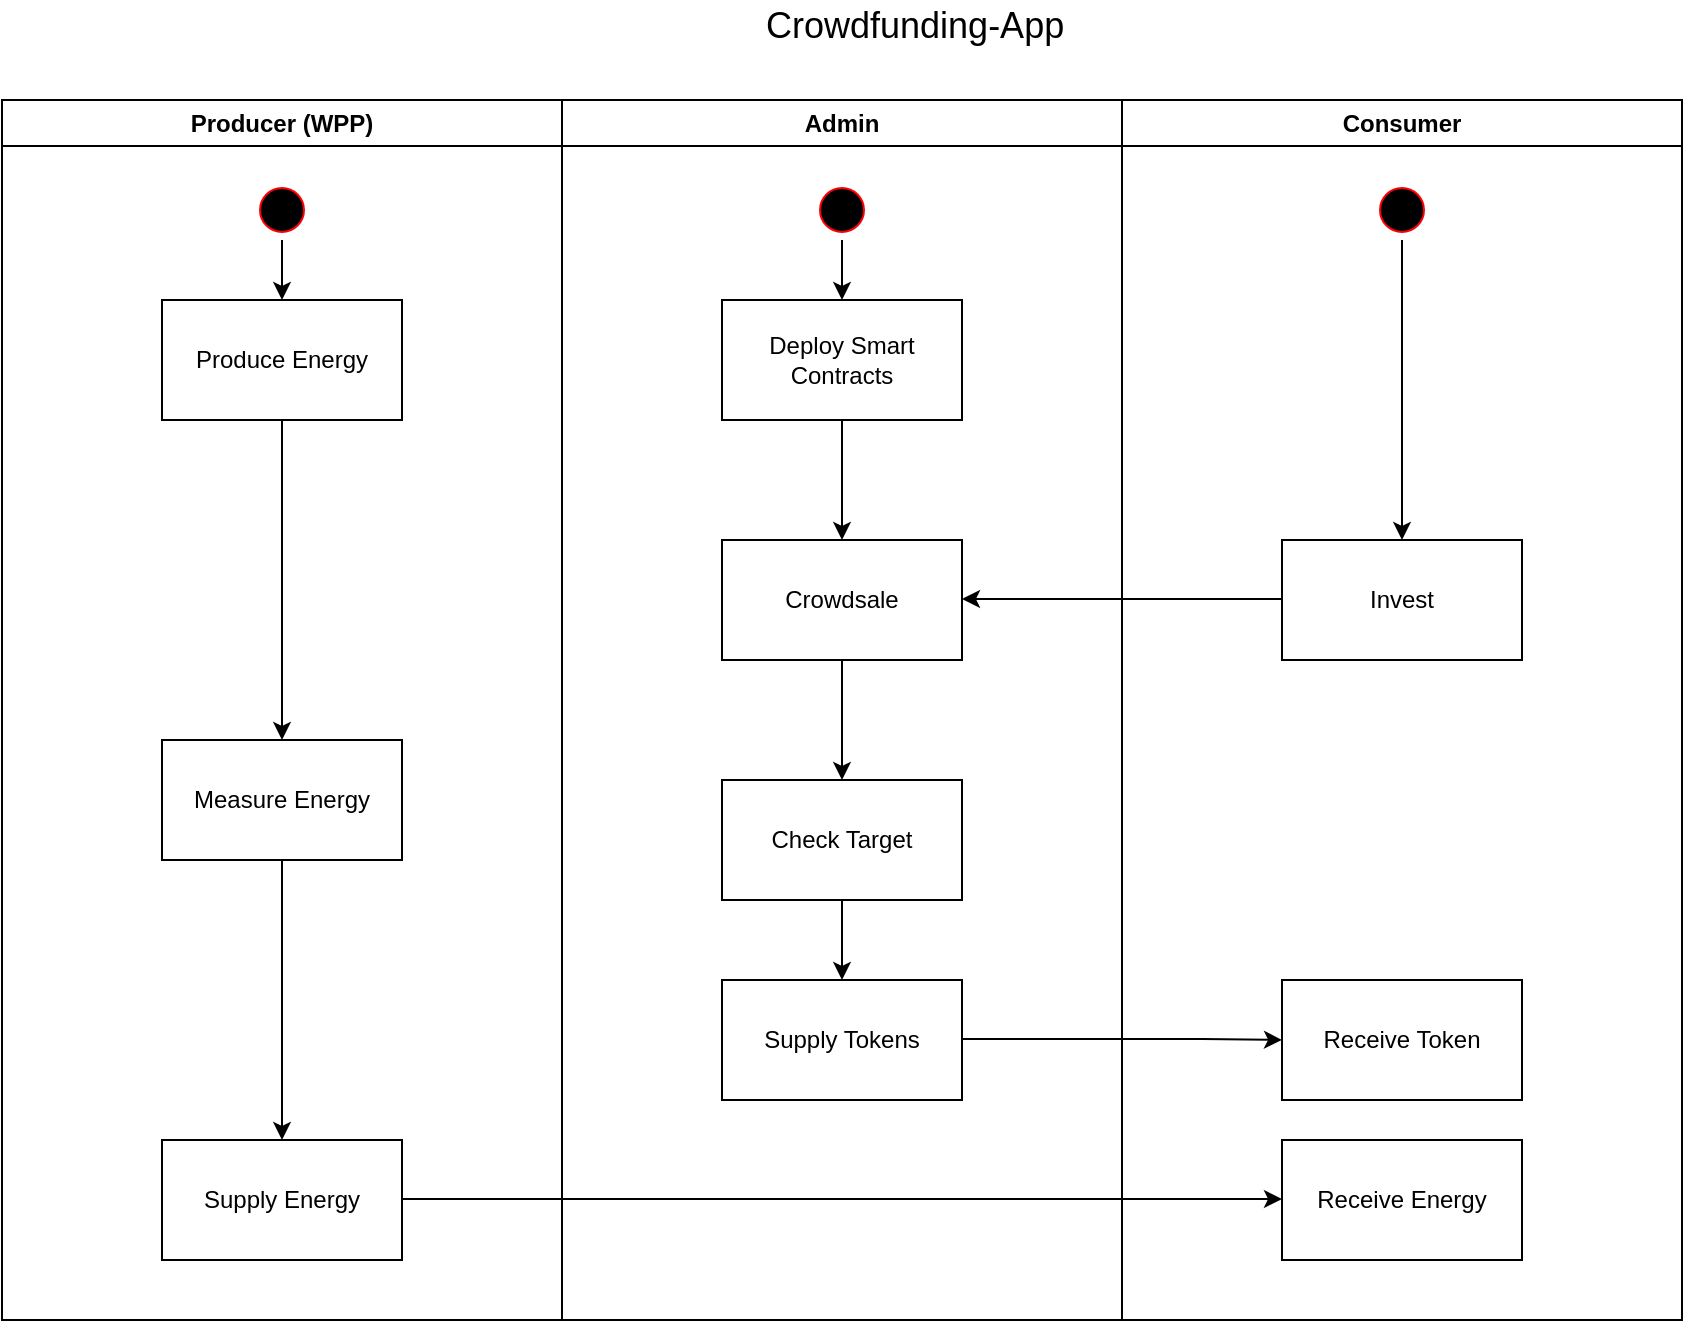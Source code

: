 <mxfile version="12.1.3" type="device" pages="1"><diagram name="Page-1" id="e7e014a7-5840-1c2e-5031-d8a46d1fe8dd"><mxGraphModel dx="1341" dy="723" grid="1" gridSize="10" guides="1" tooltips="1" connect="1" arrows="1" fold="1" page="1" pageScale="1" pageWidth="1169" pageHeight="826" background="#ffffff" math="0" shadow="0"><root><mxCell id="0"/><mxCell id="1" parent="0"/><mxCell id="2" value="Producer (WPP)" style="swimlane;whiteSpace=wrap" parent="1" vertex="1"><mxGeometry x="40" y="110" width="280" height="610" as="geometry"/></mxCell><mxCell id="o9ysMcq0i8DN0u0tIk5_-52" style="edgeStyle=orthogonalEdgeStyle;rounded=0;orthogonalLoop=1;jettySize=auto;html=1;exitX=0.5;exitY=1;exitDx=0;exitDy=0;" parent="2" source="5" target="o9ysMcq0i8DN0u0tIk5_-51" edge="1"><mxGeometry relative="1" as="geometry"/></mxCell><mxCell id="5" value="" style="ellipse;shape=startState;fillColor=#000000;strokeColor=#ff0000;" parent="2" vertex="1"><mxGeometry x="125" y="40" width="30" height="30" as="geometry"/></mxCell><mxCell id="o9ysMcq0i8DN0u0tIk5_-56" value="" style="edgeStyle=orthogonalEdgeStyle;rounded=0;orthogonalLoop=1;jettySize=auto;html=1;" parent="2" source="o9ysMcq0i8DN0u0tIk5_-51" target="o9ysMcq0i8DN0u0tIk5_-53" edge="1"><mxGeometry relative="1" as="geometry"/></mxCell><mxCell id="o9ysMcq0i8DN0u0tIk5_-51" value="Produce Energy" style="rounded=0;whiteSpace=wrap;html=1;" parent="2" vertex="1"><mxGeometry x="80" y="100" width="120" height="60" as="geometry"/></mxCell><mxCell id="o9ysMcq0i8DN0u0tIk5_-53" value="Measure Energy" style="rounded=0;whiteSpace=wrap;html=1;" parent="2" vertex="1"><mxGeometry x="80" y="320" width="120" height="60" as="geometry"/></mxCell><mxCell id="o9ysMcq0i8DN0u0tIk5_-54" value="Supply Energy" style="rounded=0;whiteSpace=wrap;html=1;" parent="2" vertex="1"><mxGeometry x="80" y="520" width="120" height="60" as="geometry"/></mxCell><mxCell id="2rtqW9RUlak0t8QXtF4c-14" value="" style="edgeStyle=orthogonalEdgeStyle;rounded=0;orthogonalLoop=1;jettySize=auto;html=1;entryX=0.5;entryY=0;entryDx=0;entryDy=0;exitX=0.5;exitY=1;exitDx=0;exitDy=0;" edge="1" parent="2" source="o9ysMcq0i8DN0u0tIk5_-53" target="o9ysMcq0i8DN0u0tIk5_-54"><mxGeometry relative="1" as="geometry"><mxPoint x="140" y="390" as="sourcePoint"/><mxPoint x="139" y="300" as="targetPoint"/><Array as="points"/></mxGeometry></mxCell><mxCell id="3" value="Admin" style="swimlane;whiteSpace=wrap" parent="1" vertex="1"><mxGeometry x="320" y="110" width="280" height="610" as="geometry"/></mxCell><mxCell id="o9ysMcq0i8DN0u0tIk5_-60" value="" style="edgeStyle=orthogonalEdgeStyle;rounded=0;orthogonalLoop=1;jettySize=auto;html=1;" parent="3" source="13" edge="1"><mxGeometry relative="1" as="geometry"><mxPoint x="140" y="100" as="targetPoint"/></mxGeometry></mxCell><mxCell id="13" value="" style="ellipse;shape=startState;fillColor=#000000;strokeColor=#ff0000;" parent="3" vertex="1"><mxGeometry x="125" y="40" width="30" height="30" as="geometry"/></mxCell><mxCell id="o9ysMcq0i8DN0u0tIk5_-57" value="Deploy Smart Contracts" style="rounded=0;whiteSpace=wrap;html=1;" parent="3" vertex="1"><mxGeometry x="80" y="100" width="120" height="60" as="geometry"/></mxCell><mxCell id="2rtqW9RUlak0t8QXtF4c-16" value="Crowdsale" style="rounded=0;whiteSpace=wrap;html=1;" vertex="1" parent="3"><mxGeometry x="80" y="220" width="120" height="60" as="geometry"/></mxCell><mxCell id="2rtqW9RUlak0t8QXtF4c-17" value="" style="edgeStyle=orthogonalEdgeStyle;rounded=0;orthogonalLoop=1;jettySize=auto;html=1;" edge="1" parent="3"><mxGeometry relative="1" as="geometry"><mxPoint x="140" y="220" as="targetPoint"/><mxPoint x="140" y="160" as="sourcePoint"/></mxGeometry></mxCell><mxCell id="2rtqW9RUlak0t8QXtF4c-18" value="Check Target" style="rounded=0;whiteSpace=wrap;html=1;" vertex="1" parent="3"><mxGeometry x="80" y="340" width="120" height="60" as="geometry"/></mxCell><mxCell id="2rtqW9RUlak0t8QXtF4c-19" value="" style="edgeStyle=orthogonalEdgeStyle;rounded=0;orthogonalLoop=1;jettySize=auto;html=1;entryX=0.5;entryY=0;entryDx=0;entryDy=0;" edge="1" parent="3" target="2rtqW9RUlak0t8QXtF4c-18"><mxGeometry relative="1" as="geometry"><mxPoint x="140" y="390" as="targetPoint"/><mxPoint x="140" y="310" as="sourcePoint"/><Array as="points"><mxPoint x="140" y="280"/><mxPoint x="140" y="280"/></Array></mxGeometry></mxCell><mxCell id="2rtqW9RUlak0t8QXtF4c-20" value="Supply Tokens" style="rounded=0;whiteSpace=wrap;html=1;" vertex="1" parent="3"><mxGeometry x="80" y="440" width="120" height="60" as="geometry"/></mxCell><mxCell id="2rtqW9RUlak0t8QXtF4c-13" value="" style="edgeStyle=orthogonalEdgeStyle;rounded=0;orthogonalLoop=1;jettySize=auto;html=1;" edge="1" parent="3"><mxGeometry relative="1" as="geometry"><mxPoint x="200" y="249.5" as="targetPoint"/><Array as="points"><mxPoint x="320" y="249.5"/><mxPoint x="320" y="249.5"/></Array><mxPoint x="360" y="249.5" as="sourcePoint"/></mxGeometry></mxCell><mxCell id="2rtqW9RUlak0t8QXtF4c-24" value="" style="edgeStyle=orthogonalEdgeStyle;rounded=0;orthogonalLoop=1;jettySize=auto;html=1;entryX=0.5;entryY=0;entryDx=0;entryDy=0;exitX=0.5;exitY=1;exitDx=0;exitDy=0;" edge="1" parent="3" source="2rtqW9RUlak0t8QXtF4c-18" target="2rtqW9RUlak0t8QXtF4c-20"><mxGeometry relative="1" as="geometry"><mxPoint x="140" y="440" as="targetPoint"/><mxPoint x="140" y="430" as="sourcePoint"/><Array as="points"/></mxGeometry></mxCell><mxCell id="2rtqW9RUlak0t8QXtF4c-23" value="" style="edgeStyle=orthogonalEdgeStyle;rounded=0;orthogonalLoop=1;jettySize=auto;html=1;" edge="1" parent="3"><mxGeometry relative="1" as="geometry"><mxPoint x="200" y="469.5" as="sourcePoint"/><mxPoint x="360" y="470" as="targetPoint"/><Array as="points"><mxPoint x="320" y="470"/><mxPoint x="320" y="470"/></Array></mxGeometry></mxCell><mxCell id="o9ysMcq0i8DN0u0tIk5_-41" value="Consumer" style="swimlane;whiteSpace=wrap;startSize=23;" parent="1" vertex="1"><mxGeometry x="600" y="110" width="280" height="610" as="geometry"/></mxCell><mxCell id="o9ysMcq0i8DN0u0tIk5_-74" value="" style="edgeStyle=orthogonalEdgeStyle;rounded=0;orthogonalLoop=1;jettySize=auto;html=1;entryX=0.5;entryY=0;entryDx=0;entryDy=0;" parent="o9ysMcq0i8DN0u0tIk5_-41" source="o9ysMcq0i8DN0u0tIk5_-44" target="o9ysMcq0i8DN0u0tIk5_-71" edge="1"><mxGeometry relative="1" as="geometry"><mxPoint x="140" y="210" as="targetPoint"/></mxGeometry></mxCell><mxCell id="o9ysMcq0i8DN0u0tIk5_-44" value="" style="ellipse;shape=startState;fillColor=#000000;strokeColor=#ff0000;" parent="o9ysMcq0i8DN0u0tIk5_-41" vertex="1"><mxGeometry x="125" y="40" width="30" height="30" as="geometry"/></mxCell><mxCell id="o9ysMcq0i8DN0u0tIk5_-71" value="Invest" style="rounded=0;whiteSpace=wrap;html=1;" parent="o9ysMcq0i8DN0u0tIk5_-41" vertex="1"><mxGeometry x="80" y="220" width="120" height="60" as="geometry"/></mxCell><mxCell id="2rtqW9RUlak0t8QXtF4c-15" value="Receive Token" style="rounded=0;whiteSpace=wrap;html=1;" vertex="1" parent="o9ysMcq0i8DN0u0tIk5_-41"><mxGeometry x="80" y="440" width="120" height="60" as="geometry"/></mxCell><mxCell id="2rtqW9RUlak0t8QXtF4c-22" value="Receive Energy" style="rounded=0;whiteSpace=wrap;html=1;" vertex="1" parent="o9ysMcq0i8DN0u0tIk5_-41"><mxGeometry x="80" y="520" width="120" height="60" as="geometry"/></mxCell><mxCell id="o9ysMcq0i8DN0u0tIk5_-61" value="" style="edgeStyle=orthogonalEdgeStyle;rounded=0;orthogonalLoop=1;jettySize=auto;html=1;" parent="o9ysMcq0i8DN0u0tIk5_-41" edge="1"><mxGeometry relative="1" as="geometry"><mxPoint x="-360" y="549.5" as="sourcePoint"/><mxPoint x="80" y="549.5" as="targetPoint"/></mxGeometry></mxCell><mxCell id="o9ysMcq0i8DN0u0tIk5_-91" value="Crowdfunding-App" style="text;html=1;resizable=0;points=[];autosize=1;align=left;verticalAlign=top;spacingTop=-4;fontSize=18;" parent="1" vertex="1"><mxGeometry x="420" y="60" width="160" height="20" as="geometry"/></mxCell></root></mxGraphModel></diagram></mxfile>